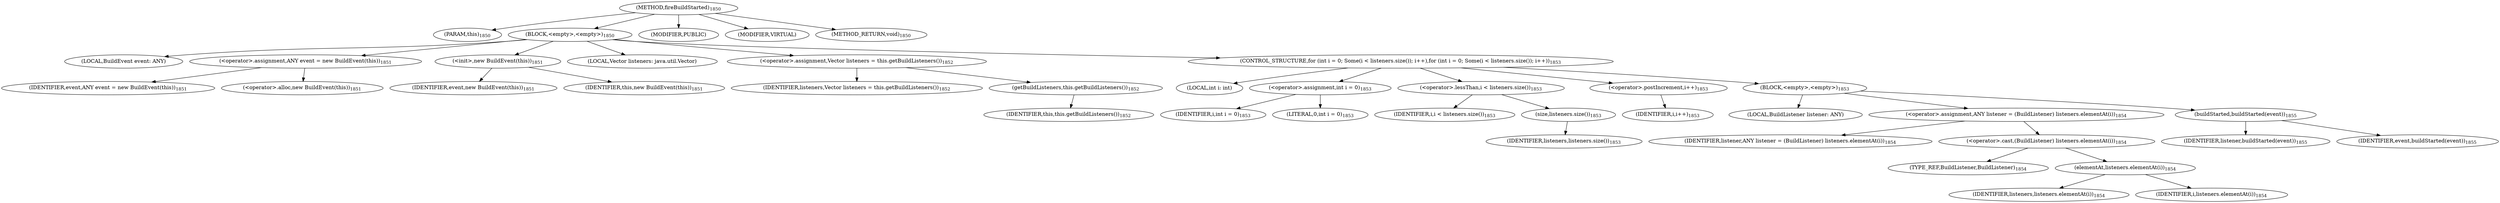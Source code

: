 digraph "fireBuildStarted" {  
"3267" [label = <(METHOD,fireBuildStarted)<SUB>1850</SUB>> ]
"140" [label = <(PARAM,this)<SUB>1850</SUB>> ]
"3268" [label = <(BLOCK,&lt;empty&gt;,&lt;empty&gt;)<SUB>1850</SUB>> ]
"142" [label = <(LOCAL,BuildEvent event: ANY)> ]
"3269" [label = <(&lt;operator&gt;.assignment,ANY event = new BuildEvent(this))<SUB>1851</SUB>> ]
"3270" [label = <(IDENTIFIER,event,ANY event = new BuildEvent(this))<SUB>1851</SUB>> ]
"3271" [label = <(&lt;operator&gt;.alloc,new BuildEvent(this))<SUB>1851</SUB>> ]
"3272" [label = <(&lt;init&gt;,new BuildEvent(this))<SUB>1851</SUB>> ]
"141" [label = <(IDENTIFIER,event,new BuildEvent(this))<SUB>1851</SUB>> ]
"139" [label = <(IDENTIFIER,this,new BuildEvent(this))<SUB>1851</SUB>> ]
"3273" [label = <(LOCAL,Vector listeners: java.util.Vector)> ]
"3274" [label = <(&lt;operator&gt;.assignment,Vector listeners = this.getBuildListeners())<SUB>1852</SUB>> ]
"3275" [label = <(IDENTIFIER,listeners,Vector listeners = this.getBuildListeners())<SUB>1852</SUB>> ]
"3276" [label = <(getBuildListeners,this.getBuildListeners())<SUB>1852</SUB>> ]
"143" [label = <(IDENTIFIER,this,this.getBuildListeners())<SUB>1852</SUB>> ]
"3277" [label = <(CONTROL_STRUCTURE,for (int i = 0; Some(i &lt; listeners.size()); i++),for (int i = 0; Some(i &lt; listeners.size()); i++))<SUB>1853</SUB>> ]
"3278" [label = <(LOCAL,int i: int)> ]
"3279" [label = <(&lt;operator&gt;.assignment,int i = 0)<SUB>1853</SUB>> ]
"3280" [label = <(IDENTIFIER,i,int i = 0)<SUB>1853</SUB>> ]
"3281" [label = <(LITERAL,0,int i = 0)<SUB>1853</SUB>> ]
"3282" [label = <(&lt;operator&gt;.lessThan,i &lt; listeners.size())<SUB>1853</SUB>> ]
"3283" [label = <(IDENTIFIER,i,i &lt; listeners.size())<SUB>1853</SUB>> ]
"3284" [label = <(size,listeners.size())<SUB>1853</SUB>> ]
"3285" [label = <(IDENTIFIER,listeners,listeners.size())<SUB>1853</SUB>> ]
"3286" [label = <(&lt;operator&gt;.postIncrement,i++)<SUB>1853</SUB>> ]
"3287" [label = <(IDENTIFIER,i,i++)<SUB>1853</SUB>> ]
"3288" [label = <(BLOCK,&lt;empty&gt;,&lt;empty&gt;)<SUB>1853</SUB>> ]
"3289" [label = <(LOCAL,BuildListener listener: ANY)> ]
"3290" [label = <(&lt;operator&gt;.assignment,ANY listener = (BuildListener) listeners.elementAt(i))<SUB>1854</SUB>> ]
"3291" [label = <(IDENTIFIER,listener,ANY listener = (BuildListener) listeners.elementAt(i))<SUB>1854</SUB>> ]
"3292" [label = <(&lt;operator&gt;.cast,(BuildListener) listeners.elementAt(i))<SUB>1854</SUB>> ]
"3293" [label = <(TYPE_REF,BuildListener,BuildListener)<SUB>1854</SUB>> ]
"3294" [label = <(elementAt,listeners.elementAt(i))<SUB>1854</SUB>> ]
"3295" [label = <(IDENTIFIER,listeners,listeners.elementAt(i))<SUB>1854</SUB>> ]
"3296" [label = <(IDENTIFIER,i,listeners.elementAt(i))<SUB>1854</SUB>> ]
"3297" [label = <(buildStarted,buildStarted(event))<SUB>1855</SUB>> ]
"3298" [label = <(IDENTIFIER,listener,buildStarted(event))<SUB>1855</SUB>> ]
"3299" [label = <(IDENTIFIER,event,buildStarted(event))<SUB>1855</SUB>> ]
"3300" [label = <(MODIFIER,PUBLIC)> ]
"3301" [label = <(MODIFIER,VIRTUAL)> ]
"3302" [label = <(METHOD_RETURN,void)<SUB>1850</SUB>> ]
  "3267" -> "140" 
  "3267" -> "3268" 
  "3267" -> "3300" 
  "3267" -> "3301" 
  "3267" -> "3302" 
  "3268" -> "142" 
  "3268" -> "3269" 
  "3268" -> "3272" 
  "3268" -> "3273" 
  "3268" -> "3274" 
  "3268" -> "3277" 
  "3269" -> "3270" 
  "3269" -> "3271" 
  "3272" -> "141" 
  "3272" -> "139" 
  "3274" -> "3275" 
  "3274" -> "3276" 
  "3276" -> "143" 
  "3277" -> "3278" 
  "3277" -> "3279" 
  "3277" -> "3282" 
  "3277" -> "3286" 
  "3277" -> "3288" 
  "3279" -> "3280" 
  "3279" -> "3281" 
  "3282" -> "3283" 
  "3282" -> "3284" 
  "3284" -> "3285" 
  "3286" -> "3287" 
  "3288" -> "3289" 
  "3288" -> "3290" 
  "3288" -> "3297" 
  "3290" -> "3291" 
  "3290" -> "3292" 
  "3292" -> "3293" 
  "3292" -> "3294" 
  "3294" -> "3295" 
  "3294" -> "3296" 
  "3297" -> "3298" 
  "3297" -> "3299" 
}
